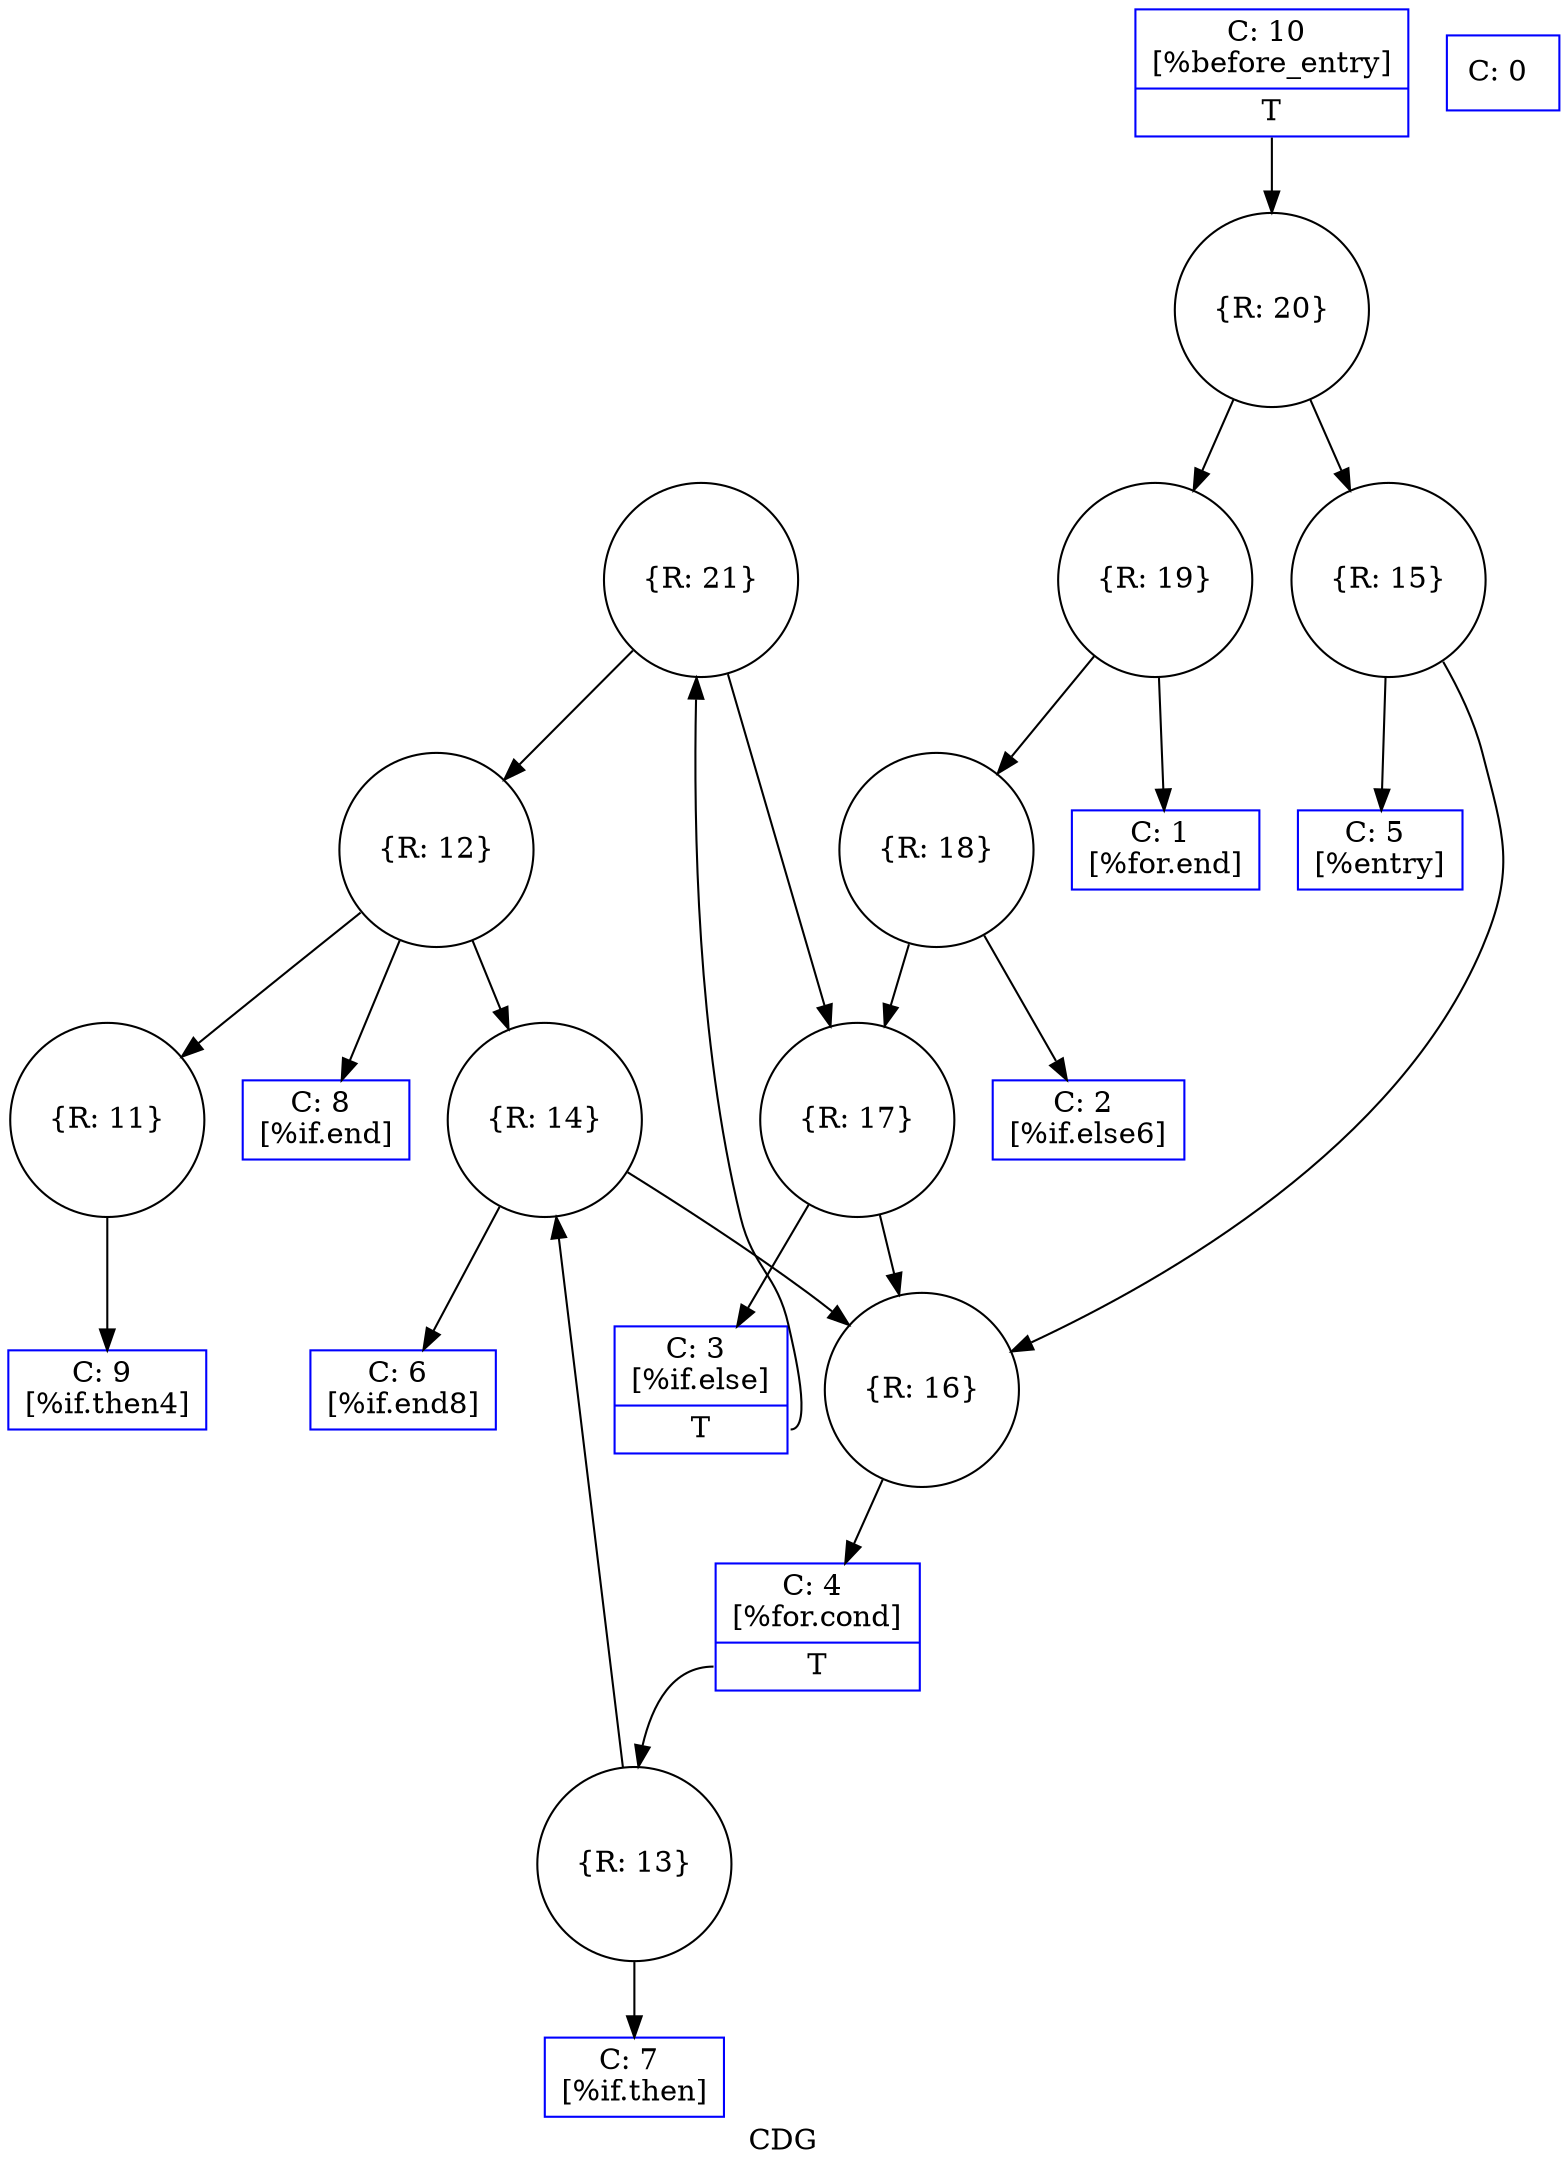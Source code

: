digraph "CDG" {
	label="CDG";

	Node0xec3210 [shape=record,shape=circle,label="{R: 21}"];
	Node0xec3210 -> Node0xec26e0;
	Node0xec3210 -> Node0xec2be0;
	Node0xec3190 [shape=record,shape=circle,label="{R: 20}"];
	Node0xec3190 -> Node0xec2980;
	Node0xec3190 -> Node0xec2e40;
	Node0xec2e40 [shape=record,shape=circle,label="{R: 19}"];
	Node0xec2e40 -> Node0xeaa060;
	Node0xec2e40 -> Node0xec2d10;
	Node0xec2d10 [shape=record,shape=circle,label="{R: 18}"];
	Node0xec2d10 -> Node0xeaf6c0;
	Node0xec2d10 -> Node0xec2be0;
	Node0xec2be0 [shape=record,shape=circle,label="{R: 17}"];
	Node0xec2be0 -> Node0xeaf7a0;
	Node0xec2be0 -> Node0xec2ab0;
	Node0xec2ab0 [shape=record,shape=circle,label="{R: 16}"];
	Node0xec2ab0 -> Node0xeaf880;
	Node0xec2980 [shape=record,shape=circle,label="{R: 15}"];
	Node0xec2980 -> Node0xeaf960;
	Node0xec2980 -> Node0xec2ab0;
	Node0xec2850 [shape=record,shape=circle,label="{R: 14}"];
	Node0xec2850 -> Node0xeafa40;
	Node0xec2850 -> Node0xec2ab0;
	Node0xec2780 [shape=record,shape=circle,label="{R: 13}"];
	Node0xec2780 -> Node0xeafb20;
	Node0xec2780 -> Node0xec2850;
	Node0xea9fe0 [shape=record,color=blue,label="{C: 0 \n}"];
	Node0xeaa060 [shape=record,color=blue,label="{C: 1 \n[%for.end]\n}"];
	Node0xeaf6c0 [shape=record,color=blue,label="{C: 2 \n[%if.else6]\n}"];
	Node0xeaf7a0 [shape=record,color=blue,label="{C: 3 \n[%if.else]\n|{<s0>T}}"];
	Node0xeaf7a0:s0 -> Node0xec3210[collor=blue];
	Node0xeaf880 [shape=record,color=blue,label="{C: 4 \n[%for.cond]\n|{<s0>T}}"];
	Node0xeaf880:s0 -> Node0xec2780[collor=blue];
	Node0xeaf960 [shape=record,color=blue,label="{C: 5 \n[%entry]\n}"];
	Node0xeafa40 [shape=record,color=blue,label="{C: 6 \n[%if.end8]\n}"];
	Node0xeafb20 [shape=record,color=blue,label="{C: 7 \n[%if.then]\n}"];
	Node0xeafc00 [shape=record,color=blue,label="{C: 8 \n[%if.end]\n}"];
	Node0xeafce0 [shape=record,color=blue,label="{C: 9 \n[%if.then4]\n}"];
	Node0xeafdc0 [shape=record,color=blue,label="{C: 10 \n[%before_entry]\n|{<s0>T}}"];
	Node0xeafdc0:s0 -> Node0xec3190[collor=blue];
	Node0xeb1cb0 [shape=record,shape=circle,label="{R: 11}"];
	Node0xeb1cb0 -> Node0xeafce0;
	Node0xec26e0 [shape=record,shape=circle,label="{R: 12}"];
	Node0xec26e0 -> Node0xeafc00;
	Node0xec26e0 -> Node0xeb1cb0;
	Node0xec26e0 -> Node0xec2850;
}

